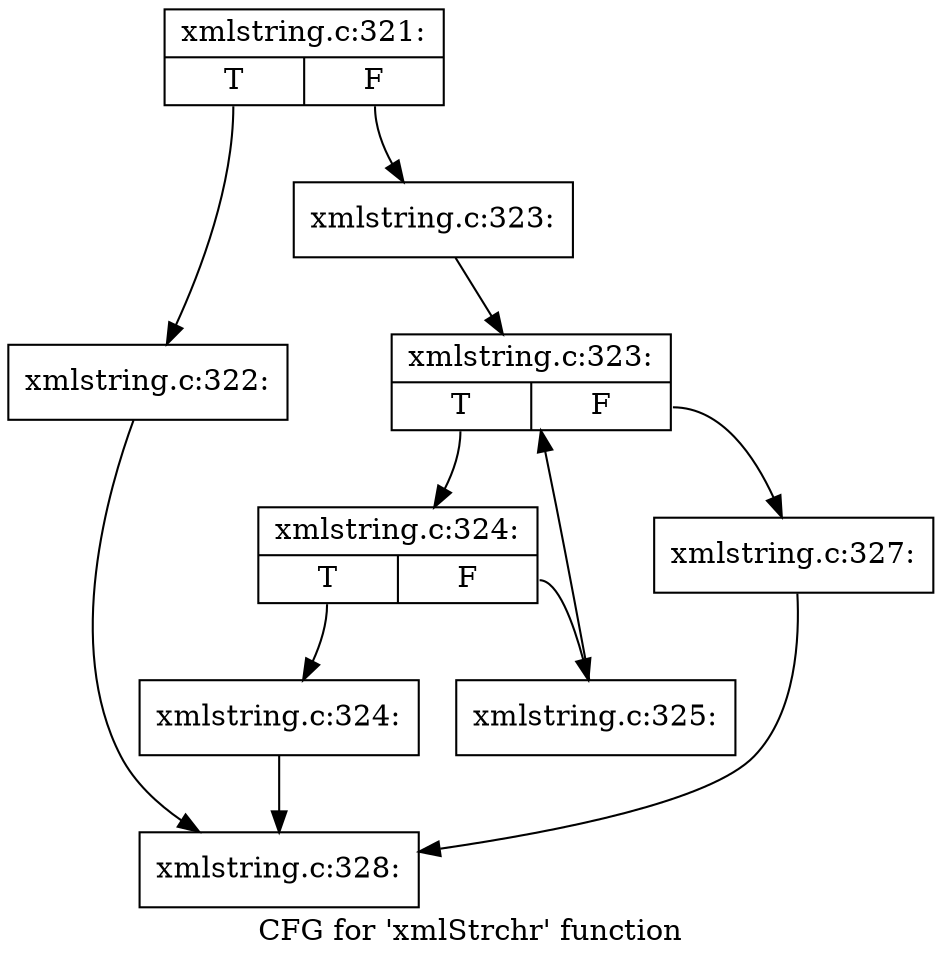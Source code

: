 digraph "CFG for 'xmlStrchr' function" {
	label="CFG for 'xmlStrchr' function";

	Node0x38d44b0 [shape=record,label="{xmlstring.c:321:|{<s0>T|<s1>F}}"];
	Node0x38d44b0:s0 -> Node0x38d3f60;
	Node0x38d44b0:s1 -> Node0x38d3fb0;
	Node0x38d3f60 [shape=record,label="{xmlstring.c:322:}"];
	Node0x38d3f60 -> Node0x38d4560;
	Node0x38d3fb0 [shape=record,label="{xmlstring.c:323:}"];
	Node0x38d3fb0 -> Node0x38d5060;
	Node0x38d5060 [shape=record,label="{xmlstring.c:323:|{<s0>T|<s1>F}}"];
	Node0x38d5060:s0 -> Node0x38d5510;
	Node0x38d5060:s1 -> Node0x38d5280;
	Node0x38d5510 [shape=record,label="{xmlstring.c:324:|{<s0>T|<s1>F}}"];
	Node0x38d5510:s0 -> Node0x38d5700;
	Node0x38d5510:s1 -> Node0x38d5750;
	Node0x38d5700 [shape=record,label="{xmlstring.c:324:}"];
	Node0x38d5700 -> Node0x38d4560;
	Node0x38d5750 [shape=record,label="{xmlstring.c:325:}"];
	Node0x38d5750 -> Node0x38d5060;
	Node0x38d5280 [shape=record,label="{xmlstring.c:327:}"];
	Node0x38d5280 -> Node0x38d4560;
	Node0x38d4560 [shape=record,label="{xmlstring.c:328:}"];
}
